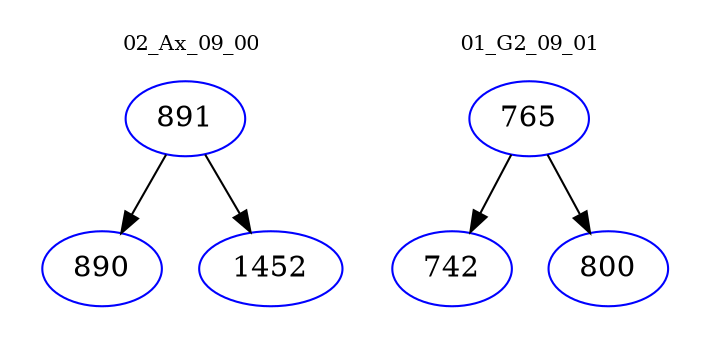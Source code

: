 digraph{
subgraph cluster_0 {
color = white
label = "02_Ax_09_00";
fontsize=10;
T0_891 [label="891", color="blue"]
T0_891 -> T0_890 [color="black"]
T0_890 [label="890", color="blue"]
T0_891 -> T0_1452 [color="black"]
T0_1452 [label="1452", color="blue"]
}
subgraph cluster_1 {
color = white
label = "01_G2_09_01";
fontsize=10;
T1_765 [label="765", color="blue"]
T1_765 -> T1_742 [color="black"]
T1_742 [label="742", color="blue"]
T1_765 -> T1_800 [color="black"]
T1_800 [label="800", color="blue"]
}
}
